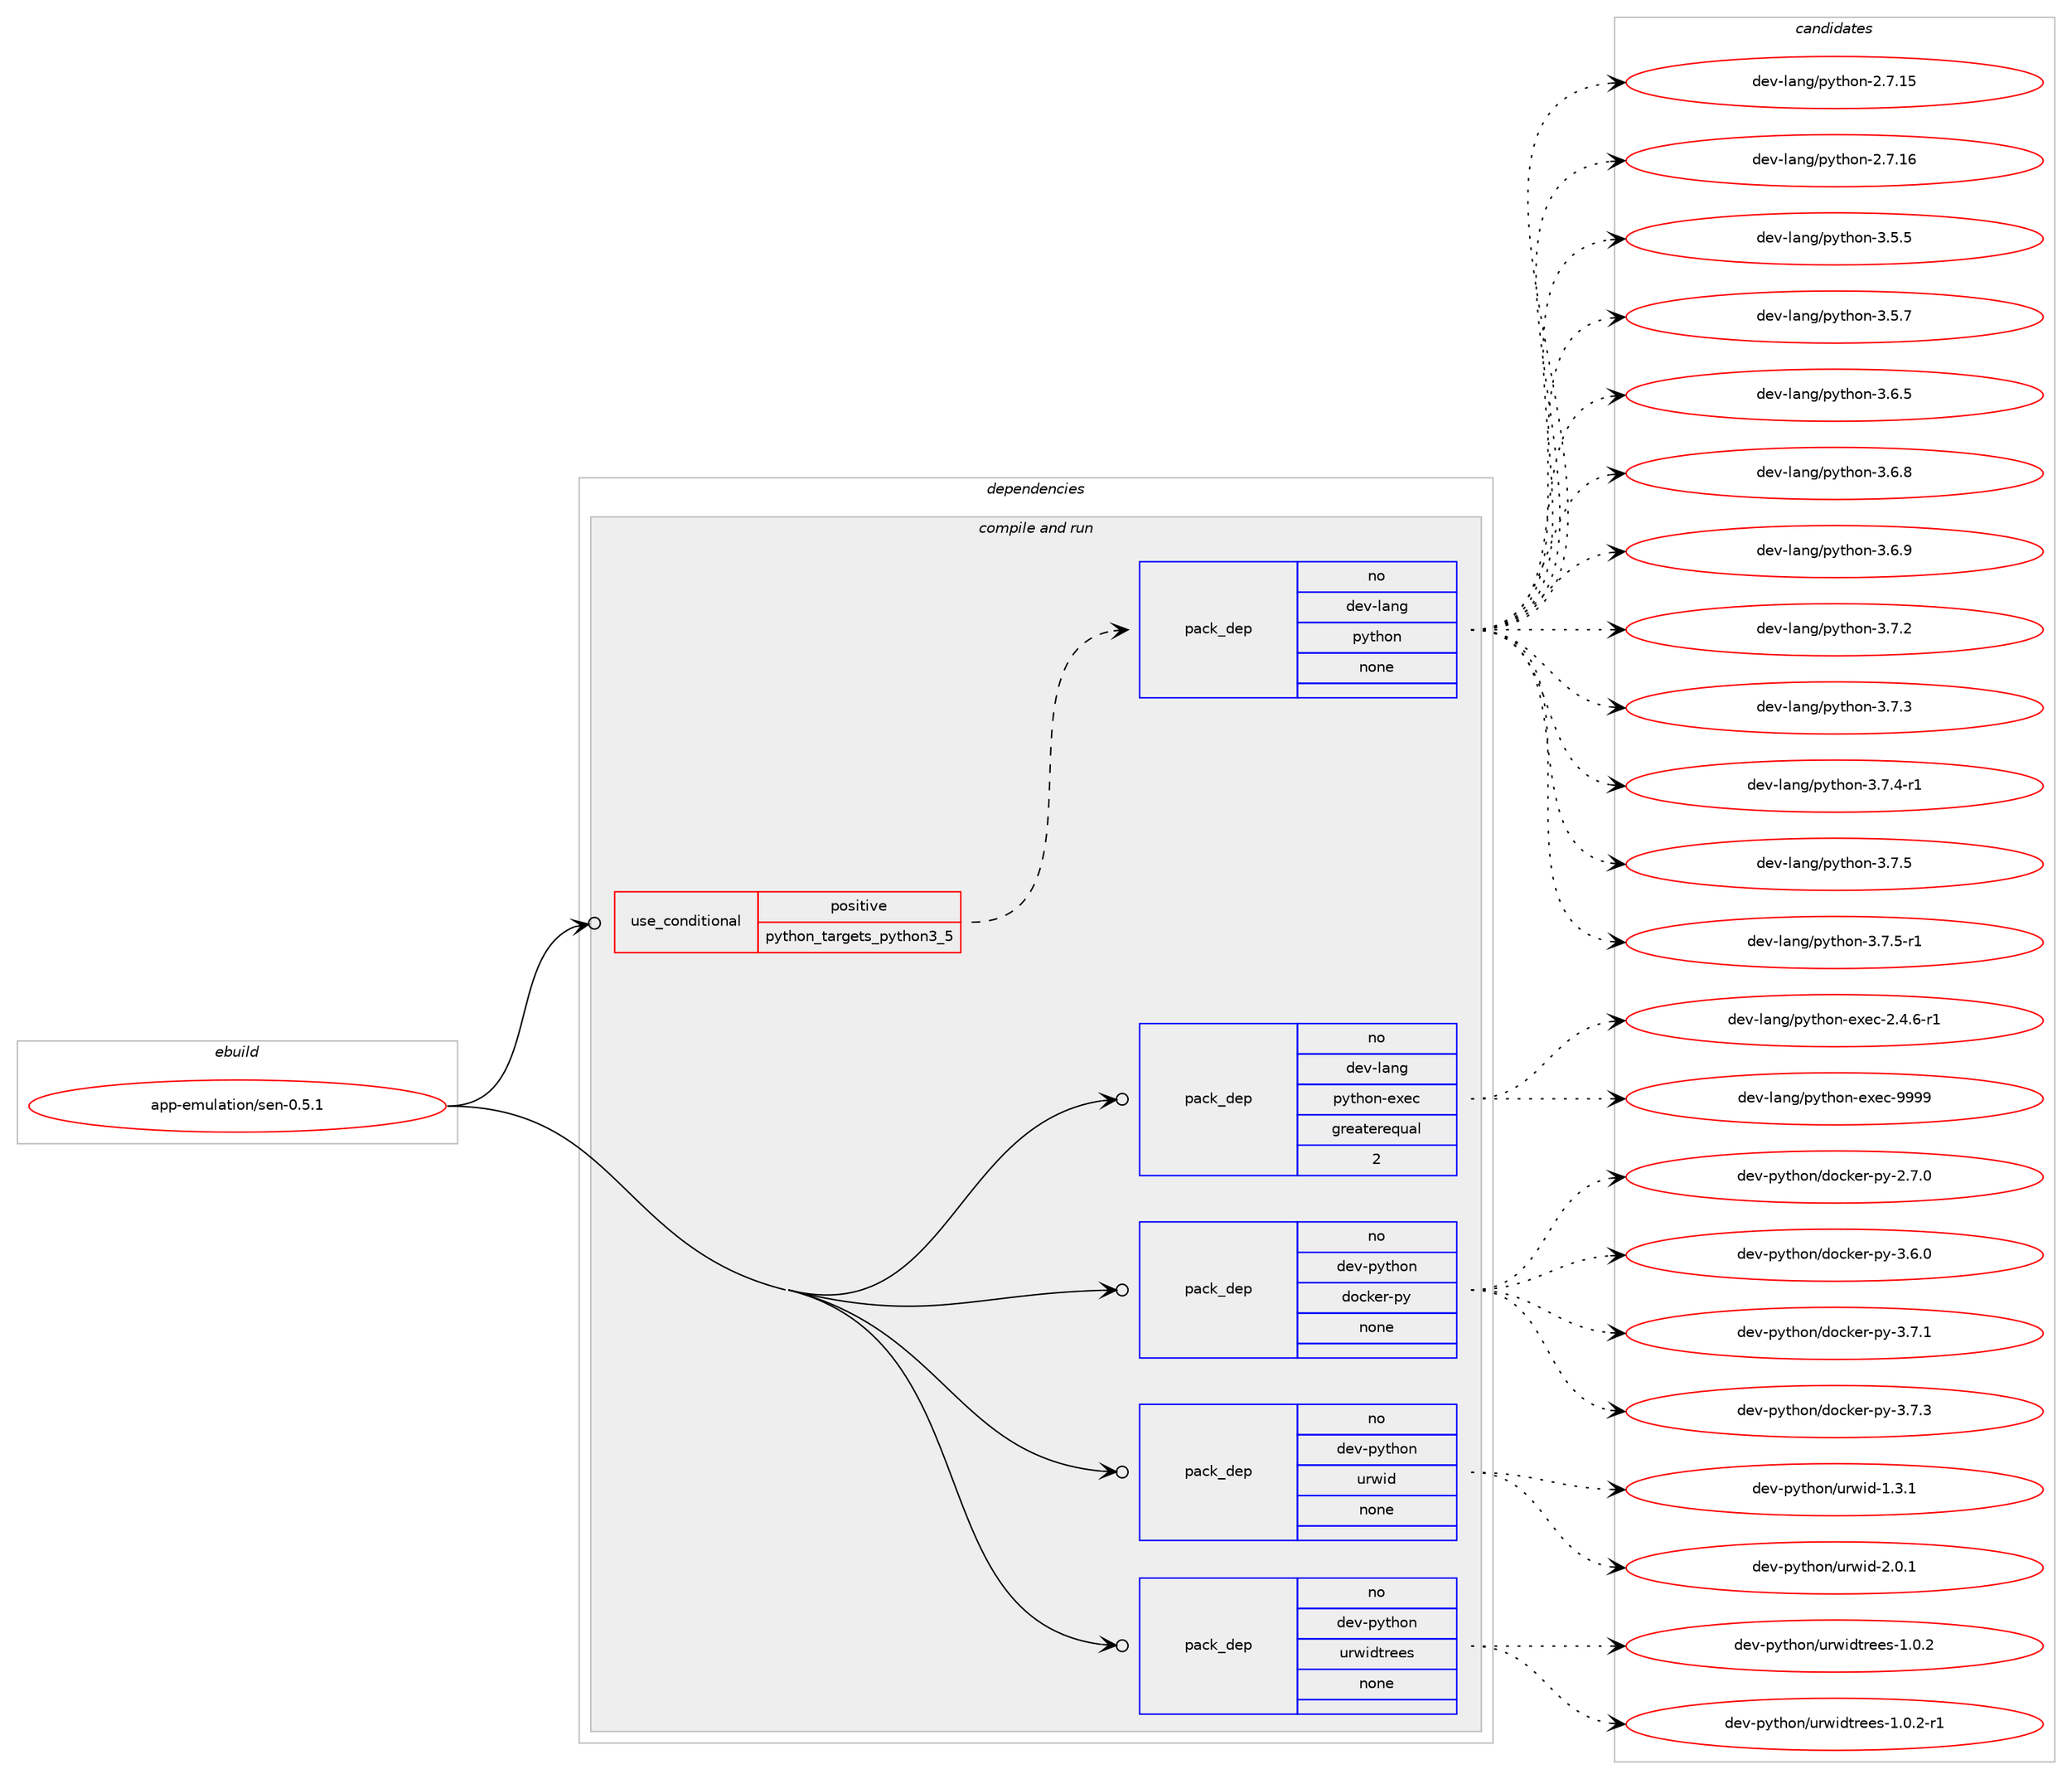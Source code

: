 digraph prolog {

# *************
# Graph options
# *************

newrank=true;
concentrate=true;
compound=true;
graph [rankdir=LR,fontname=Helvetica,fontsize=10,ranksep=1.5];#, ranksep=2.5, nodesep=0.2];
edge  [arrowhead=vee];
node  [fontname=Helvetica,fontsize=10];

# **********
# The ebuild
# **********

subgraph cluster_leftcol {
color=gray;
rank=same;
label=<<i>ebuild</i>>;
id [label="app-emulation/sen-0.5.1", color=red, width=4, href="../app-emulation/sen-0.5.1.svg"];
}

# ****************
# The dependencies
# ****************

subgraph cluster_midcol {
color=gray;
label=<<i>dependencies</i>>;
subgraph cluster_compile {
fillcolor="#eeeeee";
style=filled;
label=<<i>compile</i>>;
}
subgraph cluster_compileandrun {
fillcolor="#eeeeee";
style=filled;
label=<<i>compile and run</i>>;
subgraph cond116317 {
dependency488262 [label=<<TABLE BORDER="0" CELLBORDER="1" CELLSPACING="0" CELLPADDING="4"><TR><TD ROWSPAN="3" CELLPADDING="10">use_conditional</TD></TR><TR><TD>positive</TD></TR><TR><TD>python_targets_python3_5</TD></TR></TABLE>>, shape=none, color=red];
subgraph pack363108 {
dependency488263 [label=<<TABLE BORDER="0" CELLBORDER="1" CELLSPACING="0" CELLPADDING="4" WIDTH="220"><TR><TD ROWSPAN="6" CELLPADDING="30">pack_dep</TD></TR><TR><TD WIDTH="110">no</TD></TR><TR><TD>dev-lang</TD></TR><TR><TD>python</TD></TR><TR><TD>none</TD></TR><TR><TD></TD></TR></TABLE>>, shape=none, color=blue];
}
dependency488262:e -> dependency488263:w [weight=20,style="dashed",arrowhead="vee"];
}
id:e -> dependency488262:w [weight=20,style="solid",arrowhead="odotvee"];
subgraph pack363109 {
dependency488264 [label=<<TABLE BORDER="0" CELLBORDER="1" CELLSPACING="0" CELLPADDING="4" WIDTH="220"><TR><TD ROWSPAN="6" CELLPADDING="30">pack_dep</TD></TR><TR><TD WIDTH="110">no</TD></TR><TR><TD>dev-lang</TD></TR><TR><TD>python-exec</TD></TR><TR><TD>greaterequal</TD></TR><TR><TD>2</TD></TR></TABLE>>, shape=none, color=blue];
}
id:e -> dependency488264:w [weight=20,style="solid",arrowhead="odotvee"];
subgraph pack363110 {
dependency488265 [label=<<TABLE BORDER="0" CELLBORDER="1" CELLSPACING="0" CELLPADDING="4" WIDTH="220"><TR><TD ROWSPAN="6" CELLPADDING="30">pack_dep</TD></TR><TR><TD WIDTH="110">no</TD></TR><TR><TD>dev-python</TD></TR><TR><TD>docker-py</TD></TR><TR><TD>none</TD></TR><TR><TD></TD></TR></TABLE>>, shape=none, color=blue];
}
id:e -> dependency488265:w [weight=20,style="solid",arrowhead="odotvee"];
subgraph pack363111 {
dependency488266 [label=<<TABLE BORDER="0" CELLBORDER="1" CELLSPACING="0" CELLPADDING="4" WIDTH="220"><TR><TD ROWSPAN="6" CELLPADDING="30">pack_dep</TD></TR><TR><TD WIDTH="110">no</TD></TR><TR><TD>dev-python</TD></TR><TR><TD>urwid</TD></TR><TR><TD>none</TD></TR><TR><TD></TD></TR></TABLE>>, shape=none, color=blue];
}
id:e -> dependency488266:w [weight=20,style="solid",arrowhead="odotvee"];
subgraph pack363112 {
dependency488267 [label=<<TABLE BORDER="0" CELLBORDER="1" CELLSPACING="0" CELLPADDING="4" WIDTH="220"><TR><TD ROWSPAN="6" CELLPADDING="30">pack_dep</TD></TR><TR><TD WIDTH="110">no</TD></TR><TR><TD>dev-python</TD></TR><TR><TD>urwidtrees</TD></TR><TR><TD>none</TD></TR><TR><TD></TD></TR></TABLE>>, shape=none, color=blue];
}
id:e -> dependency488267:w [weight=20,style="solid",arrowhead="odotvee"];
}
subgraph cluster_run {
fillcolor="#eeeeee";
style=filled;
label=<<i>run</i>>;
}
}

# **************
# The candidates
# **************

subgraph cluster_choices {
rank=same;
color=gray;
label=<<i>candidates</i>>;

subgraph choice363108 {
color=black;
nodesep=1;
choice10010111845108971101034711212111610411111045504655464953 [label="dev-lang/python-2.7.15", color=red, width=4,href="../dev-lang/python-2.7.15.svg"];
choice10010111845108971101034711212111610411111045504655464954 [label="dev-lang/python-2.7.16", color=red, width=4,href="../dev-lang/python-2.7.16.svg"];
choice100101118451089711010347112121116104111110455146534653 [label="dev-lang/python-3.5.5", color=red, width=4,href="../dev-lang/python-3.5.5.svg"];
choice100101118451089711010347112121116104111110455146534655 [label="dev-lang/python-3.5.7", color=red, width=4,href="../dev-lang/python-3.5.7.svg"];
choice100101118451089711010347112121116104111110455146544653 [label="dev-lang/python-3.6.5", color=red, width=4,href="../dev-lang/python-3.6.5.svg"];
choice100101118451089711010347112121116104111110455146544656 [label="dev-lang/python-3.6.8", color=red, width=4,href="../dev-lang/python-3.6.8.svg"];
choice100101118451089711010347112121116104111110455146544657 [label="dev-lang/python-3.6.9", color=red, width=4,href="../dev-lang/python-3.6.9.svg"];
choice100101118451089711010347112121116104111110455146554650 [label="dev-lang/python-3.7.2", color=red, width=4,href="../dev-lang/python-3.7.2.svg"];
choice100101118451089711010347112121116104111110455146554651 [label="dev-lang/python-3.7.3", color=red, width=4,href="../dev-lang/python-3.7.3.svg"];
choice1001011184510897110103471121211161041111104551465546524511449 [label="dev-lang/python-3.7.4-r1", color=red, width=4,href="../dev-lang/python-3.7.4-r1.svg"];
choice100101118451089711010347112121116104111110455146554653 [label="dev-lang/python-3.7.5", color=red, width=4,href="../dev-lang/python-3.7.5.svg"];
choice1001011184510897110103471121211161041111104551465546534511449 [label="dev-lang/python-3.7.5-r1", color=red, width=4,href="../dev-lang/python-3.7.5-r1.svg"];
dependency488263:e -> choice10010111845108971101034711212111610411111045504655464953:w [style=dotted,weight="100"];
dependency488263:e -> choice10010111845108971101034711212111610411111045504655464954:w [style=dotted,weight="100"];
dependency488263:e -> choice100101118451089711010347112121116104111110455146534653:w [style=dotted,weight="100"];
dependency488263:e -> choice100101118451089711010347112121116104111110455146534655:w [style=dotted,weight="100"];
dependency488263:e -> choice100101118451089711010347112121116104111110455146544653:w [style=dotted,weight="100"];
dependency488263:e -> choice100101118451089711010347112121116104111110455146544656:w [style=dotted,weight="100"];
dependency488263:e -> choice100101118451089711010347112121116104111110455146544657:w [style=dotted,weight="100"];
dependency488263:e -> choice100101118451089711010347112121116104111110455146554650:w [style=dotted,weight="100"];
dependency488263:e -> choice100101118451089711010347112121116104111110455146554651:w [style=dotted,weight="100"];
dependency488263:e -> choice1001011184510897110103471121211161041111104551465546524511449:w [style=dotted,weight="100"];
dependency488263:e -> choice100101118451089711010347112121116104111110455146554653:w [style=dotted,weight="100"];
dependency488263:e -> choice1001011184510897110103471121211161041111104551465546534511449:w [style=dotted,weight="100"];
}
subgraph choice363109 {
color=black;
nodesep=1;
choice10010111845108971101034711212111610411111045101120101994550465246544511449 [label="dev-lang/python-exec-2.4.6-r1", color=red, width=4,href="../dev-lang/python-exec-2.4.6-r1.svg"];
choice10010111845108971101034711212111610411111045101120101994557575757 [label="dev-lang/python-exec-9999", color=red, width=4,href="../dev-lang/python-exec-9999.svg"];
dependency488264:e -> choice10010111845108971101034711212111610411111045101120101994550465246544511449:w [style=dotted,weight="100"];
dependency488264:e -> choice10010111845108971101034711212111610411111045101120101994557575757:w [style=dotted,weight="100"];
}
subgraph choice363110 {
color=black;
nodesep=1;
choice10010111845112121116104111110471001119910710111445112121455046554648 [label="dev-python/docker-py-2.7.0", color=red, width=4,href="../dev-python/docker-py-2.7.0.svg"];
choice10010111845112121116104111110471001119910710111445112121455146544648 [label="dev-python/docker-py-3.6.0", color=red, width=4,href="../dev-python/docker-py-3.6.0.svg"];
choice10010111845112121116104111110471001119910710111445112121455146554649 [label="dev-python/docker-py-3.7.1", color=red, width=4,href="../dev-python/docker-py-3.7.1.svg"];
choice10010111845112121116104111110471001119910710111445112121455146554651 [label="dev-python/docker-py-3.7.3", color=red, width=4,href="../dev-python/docker-py-3.7.3.svg"];
dependency488265:e -> choice10010111845112121116104111110471001119910710111445112121455046554648:w [style=dotted,weight="100"];
dependency488265:e -> choice10010111845112121116104111110471001119910710111445112121455146544648:w [style=dotted,weight="100"];
dependency488265:e -> choice10010111845112121116104111110471001119910710111445112121455146554649:w [style=dotted,weight="100"];
dependency488265:e -> choice10010111845112121116104111110471001119910710111445112121455146554651:w [style=dotted,weight="100"];
}
subgraph choice363111 {
color=black;
nodesep=1;
choice1001011184511212111610411111047117114119105100454946514649 [label="dev-python/urwid-1.3.1", color=red, width=4,href="../dev-python/urwid-1.3.1.svg"];
choice1001011184511212111610411111047117114119105100455046484649 [label="dev-python/urwid-2.0.1", color=red, width=4,href="../dev-python/urwid-2.0.1.svg"];
dependency488266:e -> choice1001011184511212111610411111047117114119105100454946514649:w [style=dotted,weight="100"];
dependency488266:e -> choice1001011184511212111610411111047117114119105100455046484649:w [style=dotted,weight="100"];
}
subgraph choice363112 {
color=black;
nodesep=1;
choice1001011184511212111610411111047117114119105100116114101101115454946484650 [label="dev-python/urwidtrees-1.0.2", color=red, width=4,href="../dev-python/urwidtrees-1.0.2.svg"];
choice10010111845112121116104111110471171141191051001161141011011154549464846504511449 [label="dev-python/urwidtrees-1.0.2-r1", color=red, width=4,href="../dev-python/urwidtrees-1.0.2-r1.svg"];
dependency488267:e -> choice1001011184511212111610411111047117114119105100116114101101115454946484650:w [style=dotted,weight="100"];
dependency488267:e -> choice10010111845112121116104111110471171141191051001161141011011154549464846504511449:w [style=dotted,weight="100"];
}
}

}
